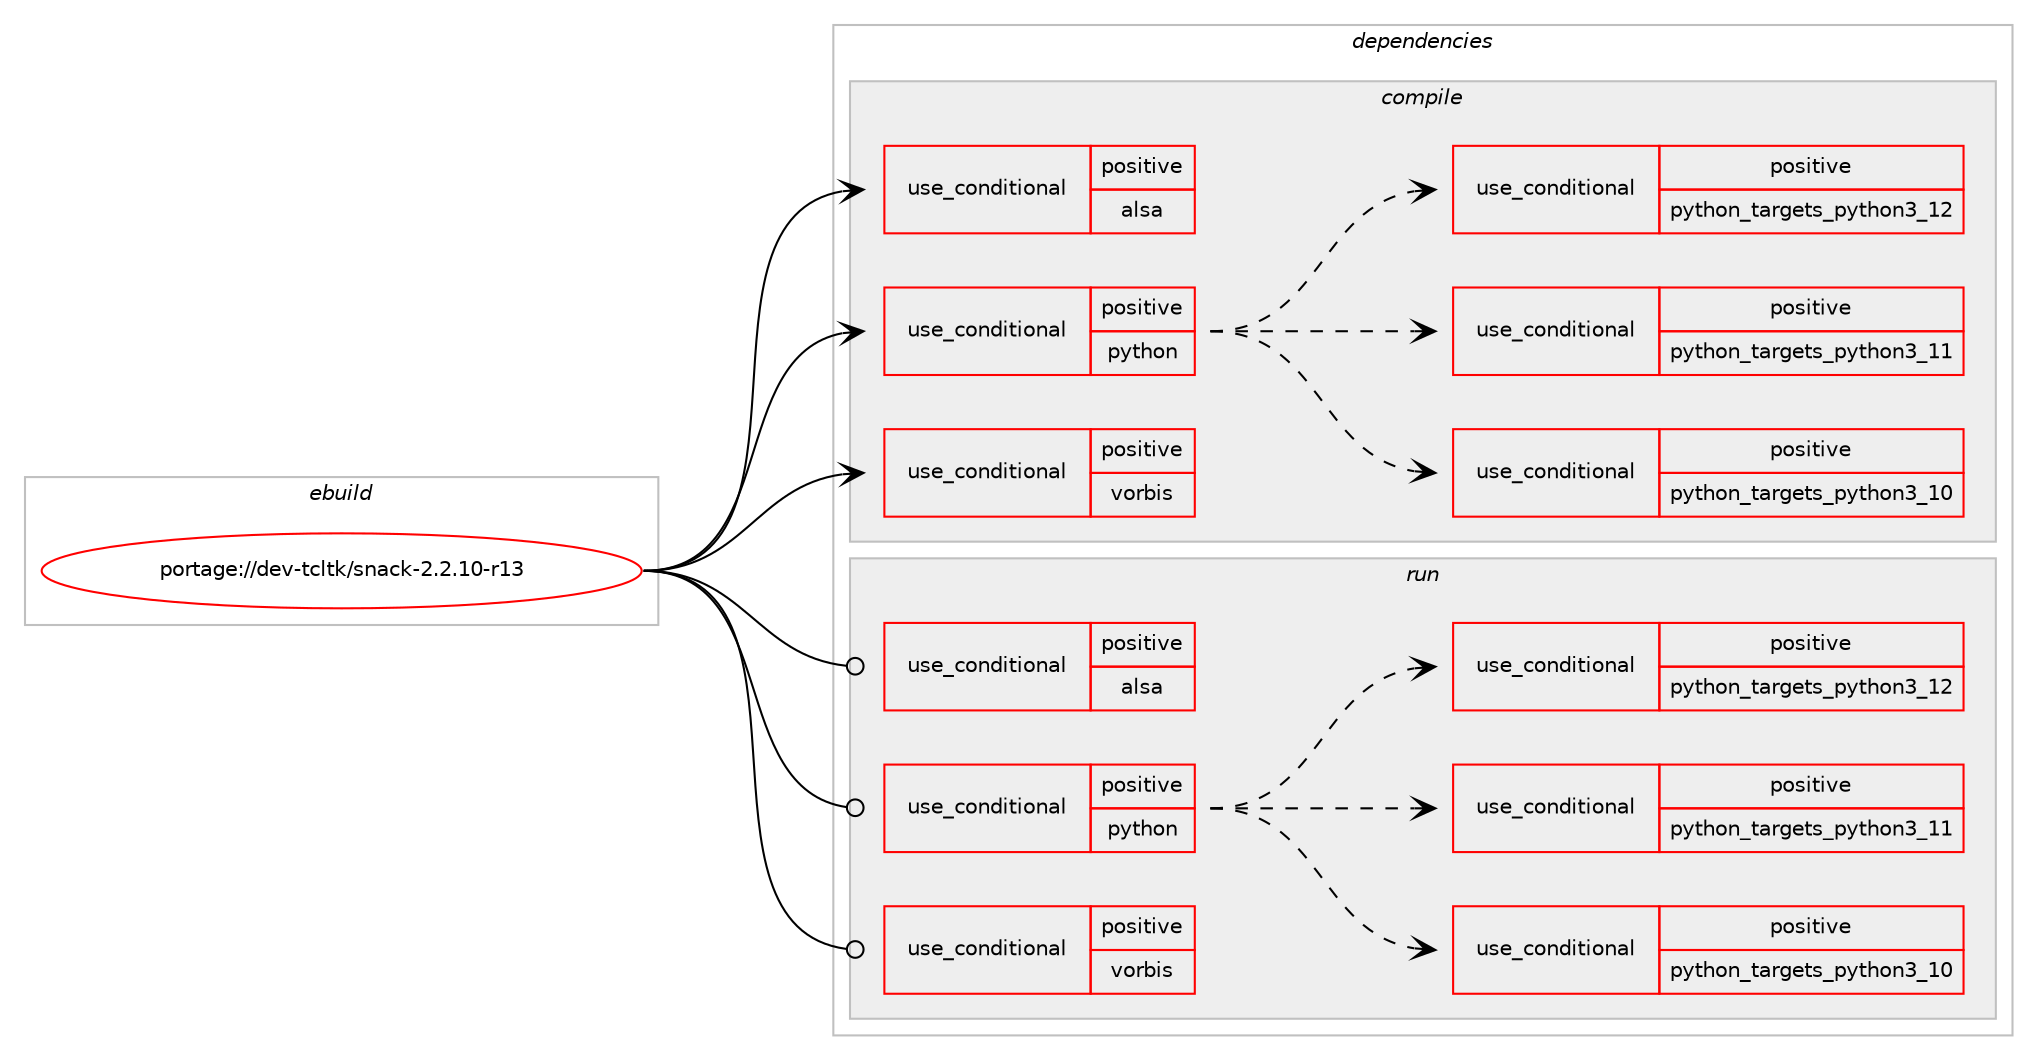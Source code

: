digraph prolog {

# *************
# Graph options
# *************

newrank=true;
concentrate=true;
compound=true;
graph [rankdir=LR,fontname=Helvetica,fontsize=10,ranksep=1.5];#, ranksep=2.5, nodesep=0.2];
edge  [arrowhead=vee];
node  [fontname=Helvetica,fontsize=10];

# **********
# The ebuild
# **********

subgraph cluster_leftcol {
color=gray;
rank=same;
label=<<i>ebuild</i>>;
id [label="portage://dev-tcltk/snack-2.2.10-r13", color=red, width=4, href="../dev-tcltk/snack-2.2.10-r13.svg"];
}

# ****************
# The dependencies
# ****************

subgraph cluster_midcol {
color=gray;
label=<<i>dependencies</i>>;
subgraph cluster_compile {
fillcolor="#eeeeee";
style=filled;
label=<<i>compile</i>>;
subgraph cond57627 {
dependency107124 [label=<<TABLE BORDER="0" CELLBORDER="1" CELLSPACING="0" CELLPADDING="4"><TR><TD ROWSPAN="3" CELLPADDING="10">use_conditional</TD></TR><TR><TD>positive</TD></TR><TR><TD>alsa</TD></TR></TABLE>>, shape=none, color=red];
# *** BEGIN UNKNOWN DEPENDENCY TYPE (TODO) ***
# dependency107124 -> package_dependency(portage://dev-tcltk/snack-2.2.10-r13,install,no,media-libs,alsa-lib,none,[,,],[],[])
# *** END UNKNOWN DEPENDENCY TYPE (TODO) ***

}
id:e -> dependency107124:w [weight=20,style="solid",arrowhead="vee"];
subgraph cond57628 {
dependency107125 [label=<<TABLE BORDER="0" CELLBORDER="1" CELLSPACING="0" CELLPADDING="4"><TR><TD ROWSPAN="3" CELLPADDING="10">use_conditional</TD></TR><TR><TD>positive</TD></TR><TR><TD>python</TD></TR></TABLE>>, shape=none, color=red];
subgraph cond57629 {
dependency107126 [label=<<TABLE BORDER="0" CELLBORDER="1" CELLSPACING="0" CELLPADDING="4"><TR><TD ROWSPAN="3" CELLPADDING="10">use_conditional</TD></TR><TR><TD>positive</TD></TR><TR><TD>python_targets_python3_10</TD></TR></TABLE>>, shape=none, color=red];
# *** BEGIN UNKNOWN DEPENDENCY TYPE (TODO) ***
# dependency107126 -> package_dependency(portage://dev-tcltk/snack-2.2.10-r13,install,no,dev-lang,python,none,[,,],[slot(3.10)],[])
# *** END UNKNOWN DEPENDENCY TYPE (TODO) ***

}
dependency107125:e -> dependency107126:w [weight=20,style="dashed",arrowhead="vee"];
subgraph cond57630 {
dependency107127 [label=<<TABLE BORDER="0" CELLBORDER="1" CELLSPACING="0" CELLPADDING="4"><TR><TD ROWSPAN="3" CELLPADDING="10">use_conditional</TD></TR><TR><TD>positive</TD></TR><TR><TD>python_targets_python3_11</TD></TR></TABLE>>, shape=none, color=red];
# *** BEGIN UNKNOWN DEPENDENCY TYPE (TODO) ***
# dependency107127 -> package_dependency(portage://dev-tcltk/snack-2.2.10-r13,install,no,dev-lang,python,none,[,,],[slot(3.11)],[])
# *** END UNKNOWN DEPENDENCY TYPE (TODO) ***

}
dependency107125:e -> dependency107127:w [weight=20,style="dashed",arrowhead="vee"];
subgraph cond57631 {
dependency107128 [label=<<TABLE BORDER="0" CELLBORDER="1" CELLSPACING="0" CELLPADDING="4"><TR><TD ROWSPAN="3" CELLPADDING="10">use_conditional</TD></TR><TR><TD>positive</TD></TR><TR><TD>python_targets_python3_12</TD></TR></TABLE>>, shape=none, color=red];
# *** BEGIN UNKNOWN DEPENDENCY TYPE (TODO) ***
# dependency107128 -> package_dependency(portage://dev-tcltk/snack-2.2.10-r13,install,no,dev-lang,python,none,[,,],[slot(3.12)],[])
# *** END UNKNOWN DEPENDENCY TYPE (TODO) ***

}
dependency107125:e -> dependency107128:w [weight=20,style="dashed",arrowhead="vee"];
}
id:e -> dependency107125:w [weight=20,style="solid",arrowhead="vee"];
subgraph cond57632 {
dependency107129 [label=<<TABLE BORDER="0" CELLBORDER="1" CELLSPACING="0" CELLPADDING="4"><TR><TD ROWSPAN="3" CELLPADDING="10">use_conditional</TD></TR><TR><TD>positive</TD></TR><TR><TD>vorbis</TD></TR></TABLE>>, shape=none, color=red];
# *** BEGIN UNKNOWN DEPENDENCY TYPE (TODO) ***
# dependency107129 -> package_dependency(portage://dev-tcltk/snack-2.2.10-r13,install,no,media-libs,libvorbis,none,[,,],[],[])
# *** END UNKNOWN DEPENDENCY TYPE (TODO) ***

}
id:e -> dependency107129:w [weight=20,style="solid",arrowhead="vee"];
# *** BEGIN UNKNOWN DEPENDENCY TYPE (TODO) ***
# id -> package_dependency(portage://dev-tcltk/snack-2.2.10-r13,install,no,dev-lang,tcl,none,[,,],[slot(0),equal],[])
# *** END UNKNOWN DEPENDENCY TYPE (TODO) ***

# *** BEGIN UNKNOWN DEPENDENCY TYPE (TODO) ***
# id -> package_dependency(portage://dev-tcltk/snack-2.2.10-r13,install,no,dev-lang,tk,none,[,,],[slot(0),equal],[])
# *** END UNKNOWN DEPENDENCY TYPE (TODO) ***

}
subgraph cluster_compileandrun {
fillcolor="#eeeeee";
style=filled;
label=<<i>compile and run</i>>;
}
subgraph cluster_run {
fillcolor="#eeeeee";
style=filled;
label=<<i>run</i>>;
subgraph cond57633 {
dependency107130 [label=<<TABLE BORDER="0" CELLBORDER="1" CELLSPACING="0" CELLPADDING="4"><TR><TD ROWSPAN="3" CELLPADDING="10">use_conditional</TD></TR><TR><TD>positive</TD></TR><TR><TD>alsa</TD></TR></TABLE>>, shape=none, color=red];
# *** BEGIN UNKNOWN DEPENDENCY TYPE (TODO) ***
# dependency107130 -> package_dependency(portage://dev-tcltk/snack-2.2.10-r13,run,no,media-libs,alsa-lib,none,[,,],[],[])
# *** END UNKNOWN DEPENDENCY TYPE (TODO) ***

}
id:e -> dependency107130:w [weight=20,style="solid",arrowhead="odot"];
subgraph cond57634 {
dependency107131 [label=<<TABLE BORDER="0" CELLBORDER="1" CELLSPACING="0" CELLPADDING="4"><TR><TD ROWSPAN="3" CELLPADDING="10">use_conditional</TD></TR><TR><TD>positive</TD></TR><TR><TD>python</TD></TR></TABLE>>, shape=none, color=red];
subgraph cond57635 {
dependency107132 [label=<<TABLE BORDER="0" CELLBORDER="1" CELLSPACING="0" CELLPADDING="4"><TR><TD ROWSPAN="3" CELLPADDING="10">use_conditional</TD></TR><TR><TD>positive</TD></TR><TR><TD>python_targets_python3_10</TD></TR></TABLE>>, shape=none, color=red];
# *** BEGIN UNKNOWN DEPENDENCY TYPE (TODO) ***
# dependency107132 -> package_dependency(portage://dev-tcltk/snack-2.2.10-r13,run,no,dev-lang,python,none,[,,],[slot(3.10)],[])
# *** END UNKNOWN DEPENDENCY TYPE (TODO) ***

}
dependency107131:e -> dependency107132:w [weight=20,style="dashed",arrowhead="vee"];
subgraph cond57636 {
dependency107133 [label=<<TABLE BORDER="0" CELLBORDER="1" CELLSPACING="0" CELLPADDING="4"><TR><TD ROWSPAN="3" CELLPADDING="10">use_conditional</TD></TR><TR><TD>positive</TD></TR><TR><TD>python_targets_python3_11</TD></TR></TABLE>>, shape=none, color=red];
# *** BEGIN UNKNOWN DEPENDENCY TYPE (TODO) ***
# dependency107133 -> package_dependency(portage://dev-tcltk/snack-2.2.10-r13,run,no,dev-lang,python,none,[,,],[slot(3.11)],[])
# *** END UNKNOWN DEPENDENCY TYPE (TODO) ***

}
dependency107131:e -> dependency107133:w [weight=20,style="dashed",arrowhead="vee"];
subgraph cond57637 {
dependency107134 [label=<<TABLE BORDER="0" CELLBORDER="1" CELLSPACING="0" CELLPADDING="4"><TR><TD ROWSPAN="3" CELLPADDING="10">use_conditional</TD></TR><TR><TD>positive</TD></TR><TR><TD>python_targets_python3_12</TD></TR></TABLE>>, shape=none, color=red];
# *** BEGIN UNKNOWN DEPENDENCY TYPE (TODO) ***
# dependency107134 -> package_dependency(portage://dev-tcltk/snack-2.2.10-r13,run,no,dev-lang,python,none,[,,],[slot(3.12)],[])
# *** END UNKNOWN DEPENDENCY TYPE (TODO) ***

}
dependency107131:e -> dependency107134:w [weight=20,style="dashed",arrowhead="vee"];
}
id:e -> dependency107131:w [weight=20,style="solid",arrowhead="odot"];
subgraph cond57638 {
dependency107135 [label=<<TABLE BORDER="0" CELLBORDER="1" CELLSPACING="0" CELLPADDING="4"><TR><TD ROWSPAN="3" CELLPADDING="10">use_conditional</TD></TR><TR><TD>positive</TD></TR><TR><TD>vorbis</TD></TR></TABLE>>, shape=none, color=red];
# *** BEGIN UNKNOWN DEPENDENCY TYPE (TODO) ***
# dependency107135 -> package_dependency(portage://dev-tcltk/snack-2.2.10-r13,run,no,media-libs,libvorbis,none,[,,],[],[])
# *** END UNKNOWN DEPENDENCY TYPE (TODO) ***

}
id:e -> dependency107135:w [weight=20,style="solid",arrowhead="odot"];
# *** BEGIN UNKNOWN DEPENDENCY TYPE (TODO) ***
# id -> package_dependency(portage://dev-tcltk/snack-2.2.10-r13,run,no,dev-lang,tcl,none,[,,],[slot(0),equal],[])
# *** END UNKNOWN DEPENDENCY TYPE (TODO) ***

# *** BEGIN UNKNOWN DEPENDENCY TYPE (TODO) ***
# id -> package_dependency(portage://dev-tcltk/snack-2.2.10-r13,run,no,dev-lang,tk,none,[,,],[slot(0),equal],[])
# *** END UNKNOWN DEPENDENCY TYPE (TODO) ***

}
}

# **************
# The candidates
# **************

subgraph cluster_choices {
rank=same;
color=gray;
label=<<i>candidates</i>>;

}

}
